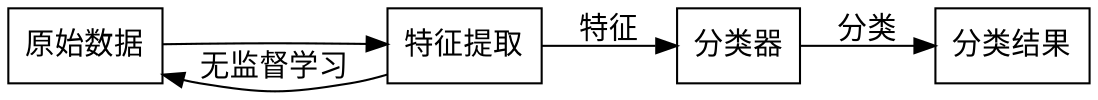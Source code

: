 digraph G {
    rankdir=LR;
    node [shape=box];
	input->feature;
	feature->input [label="无监督学习"];
	
	feature->classifier [label="特征"]; 
	classifier->output [label="分类"];

	input [label="原始数据"];
	feature [label="特征提取"];
	classifier [label="分类器"];
	output [label="分类结果"];
}